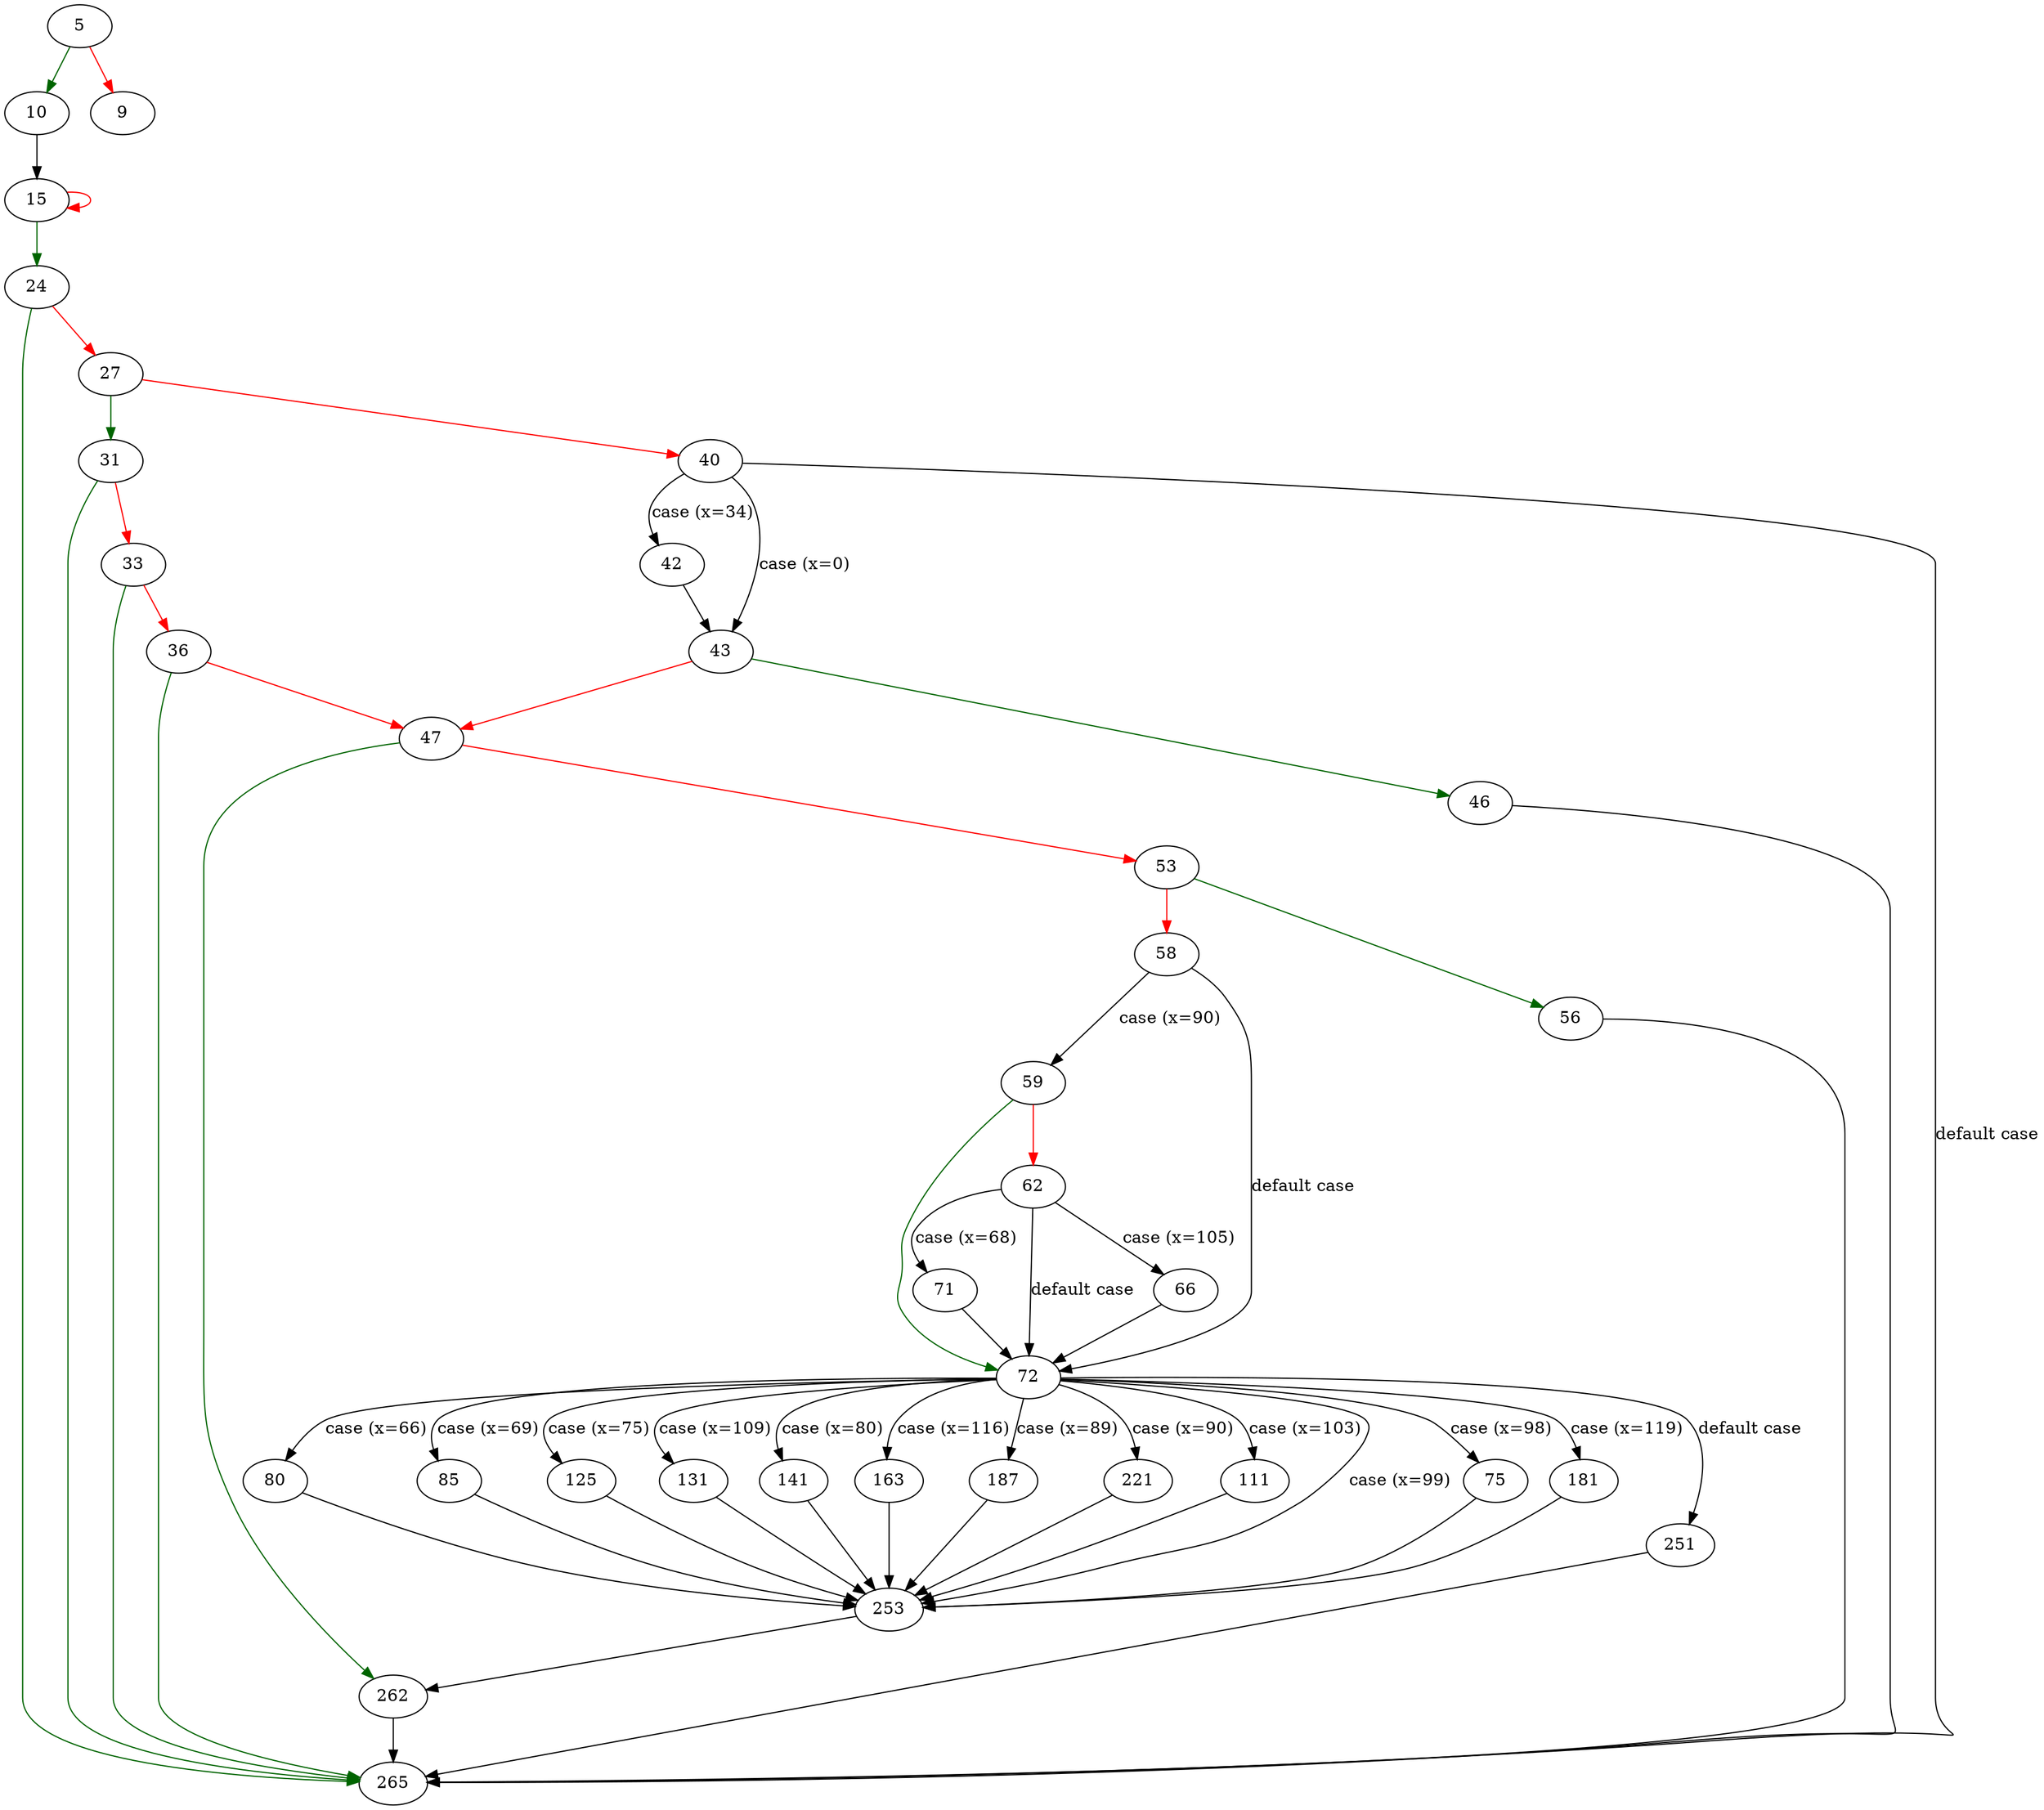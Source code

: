strict digraph "xstrtoul" {
	// Node definitions.
	5 [entry=true];
	10;
	9;
	15;
	24;
	265;
	27;
	31;
	40;
	33;
	36;
	47;
	43;
	42;
	46;
	262;
	53;
	56;
	58;
	59;
	72;
	62;
	66;
	71;
	75;
	80;
	253;
	85;
	111;
	125;
	131;
	141;
	163;
	181;
	187;
	221;
	251;

	// Edge definitions.
	5 -> 10 [
		color=darkgreen
		cond=true
	];
	5 -> 9 [
		color=red
		cond=false
	];
	10 -> 15;
	15 -> 15 [
		color=red
		cond=false
	];
	15 -> 24 [
		color=darkgreen
		cond=true
	];
	24 -> 265 [
		color=darkgreen
		cond=true
	];
	24 -> 27 [
		color=red
		cond=false
	];
	27 -> 31 [
		color=darkgreen
		cond=true
	];
	27 -> 40 [
		color=red
		cond=false
	];
	31 -> 265 [
		color=darkgreen
		cond=true
	];
	31 -> 33 [
		color=red
		cond=false
	];
	40 -> 265 [
		cond="default case"
		label="default case"
	];
	40 -> 43 [
		cond="case (x=0)"
		label="case (x=0)"
	];
	40 -> 42 [
		cond="case (x=34)"
		label="case (x=34)"
	];
	33 -> 265 [
		color=darkgreen
		cond=true
	];
	33 -> 36 [
		color=red
		cond=false
	];
	36 -> 265 [
		color=darkgreen
		cond=true
	];
	36 -> 47 [
		color=red
		cond=false
	];
	47 -> 262 [
		color=darkgreen
		cond=true
	];
	47 -> 53 [
		color=red
		cond=false
	];
	43 -> 47 [
		color=red
		cond=false
	];
	43 -> 46 [
		color=darkgreen
		cond=true
	];
	42 -> 43;
	46 -> 265;
	262 -> 265;
	53 -> 56 [
		color=darkgreen
		cond=true
	];
	53 -> 58 [
		color=red
		cond=false
	];
	56 -> 265;
	58 -> 59 [
		cond="case (x=90)"
		label="case (x=90)"
	];
	58 -> 72 [
		cond="default case"
		label="default case"
	];
	59 -> 72 [
		color=darkgreen
		cond=true
	];
	59 -> 62 [
		color=red
		cond=false
	];
	72 -> 75 [
		cond="case (x=98)"
		label="case (x=98)"
	];
	72 -> 80 [
		cond="case (x=66)"
		label="case (x=66)"
	];
	72 -> 253 [
		cond="case (x=99)"
		label="case (x=99)"
	];
	72 -> 85 [
		cond="case (x=69)"
		label="case (x=69)"
	];
	72 -> 111 [
		cond="case (x=103)"
		label="case (x=103)"
	];
	72 -> 125 [
		cond="case (x=75)"
		label="case (x=75)"
	];
	72 -> 131 [
		cond="case (x=109)"
		label="case (x=109)"
	];
	72 -> 141 [
		cond="case (x=80)"
		label="case (x=80)"
	];
	72 -> 163 [
		cond="case (x=116)"
		label="case (x=116)"
	];
	72 -> 181 [
		cond="case (x=119)"
		label="case (x=119)"
	];
	72 -> 187 [
		cond="case (x=89)"
		label="case (x=89)"
	];
	72 -> 221 [
		cond="case (x=90)"
		label="case (x=90)"
	];
	72 -> 251 [
		cond="default case"
		label="default case"
	];
	62 -> 72 [
		cond="default case"
		label="default case"
	];
	62 -> 66 [
		cond="case (x=105)"
		label="case (x=105)"
	];
	62 -> 71 [
		cond="case (x=68)"
		label="case (x=68)"
	];
	66 -> 72;
	71 -> 72;
	75 -> 253;
	80 -> 253;
	253 -> 262;
	85 -> 253;
	111 -> 253;
	125 -> 253;
	131 -> 253;
	141 -> 253;
	163 -> 253;
	181 -> 253;
	187 -> 253;
	221 -> 253;
	251 -> 265;
}